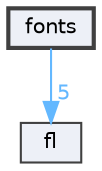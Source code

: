 digraph "fonts"
{
 // INTERACTIVE_SVG=YES
 // LATEX_PDF_SIZE
  bgcolor="transparent";
  edge [fontname=Helvetica,fontsize=10,labelfontname=Helvetica,labelfontsize=10];
  node [fontname=Helvetica,fontsize=10,shape=box,height=0.2,width=0.4];
  compound=true
  dir_bec663b67e4420d39ecb45ef100bdbac [label="fonts", fillcolor="#edf0f7", color="grey25", style="filled,bold", URL="dir_bec663b67e4420d39ecb45ef100bdbac.html",tooltip=""];
  dir_4d1829fa9bd13d7db71e765b2707b248 [label="fl", fillcolor="#edf0f7", color="grey25", style="filled", URL="dir_4d1829fa9bd13d7db71e765b2707b248.html",tooltip=""];
  dir_bec663b67e4420d39ecb45ef100bdbac->dir_4d1829fa9bd13d7db71e765b2707b248 [headlabel="5", labeldistance=1.5 headhref="dir_000043_000042.html" href="dir_000043_000042.html" color="steelblue1" fontcolor="steelblue1"];
}
